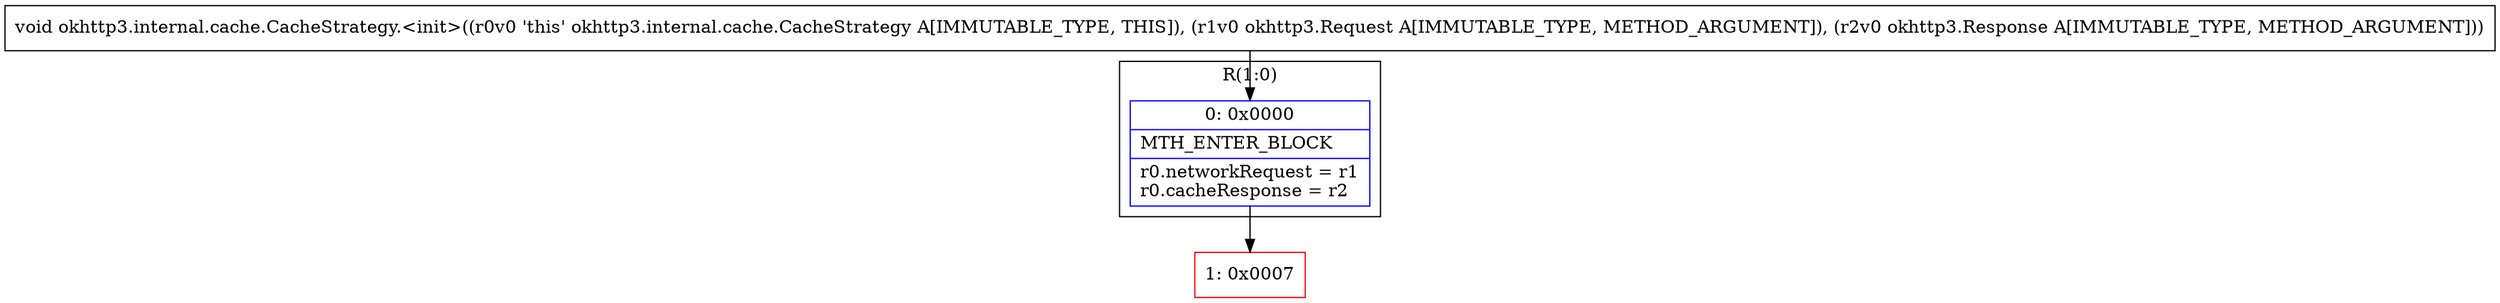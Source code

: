 digraph "CFG forokhttp3.internal.cache.CacheStrategy.\<init\>(Lokhttp3\/Request;Lokhttp3\/Response;)V" {
subgraph cluster_Region_1798646726 {
label = "R(1:0)";
node [shape=record,color=blue];
Node_0 [shape=record,label="{0\:\ 0x0000|MTH_ENTER_BLOCK\l|r0.networkRequest = r1\lr0.cacheResponse = r2\l}"];
}
Node_1 [shape=record,color=red,label="{1\:\ 0x0007}"];
MethodNode[shape=record,label="{void okhttp3.internal.cache.CacheStrategy.\<init\>((r0v0 'this' okhttp3.internal.cache.CacheStrategy A[IMMUTABLE_TYPE, THIS]), (r1v0 okhttp3.Request A[IMMUTABLE_TYPE, METHOD_ARGUMENT]), (r2v0 okhttp3.Response A[IMMUTABLE_TYPE, METHOD_ARGUMENT])) }"];
MethodNode -> Node_0;
Node_0 -> Node_1;
}

